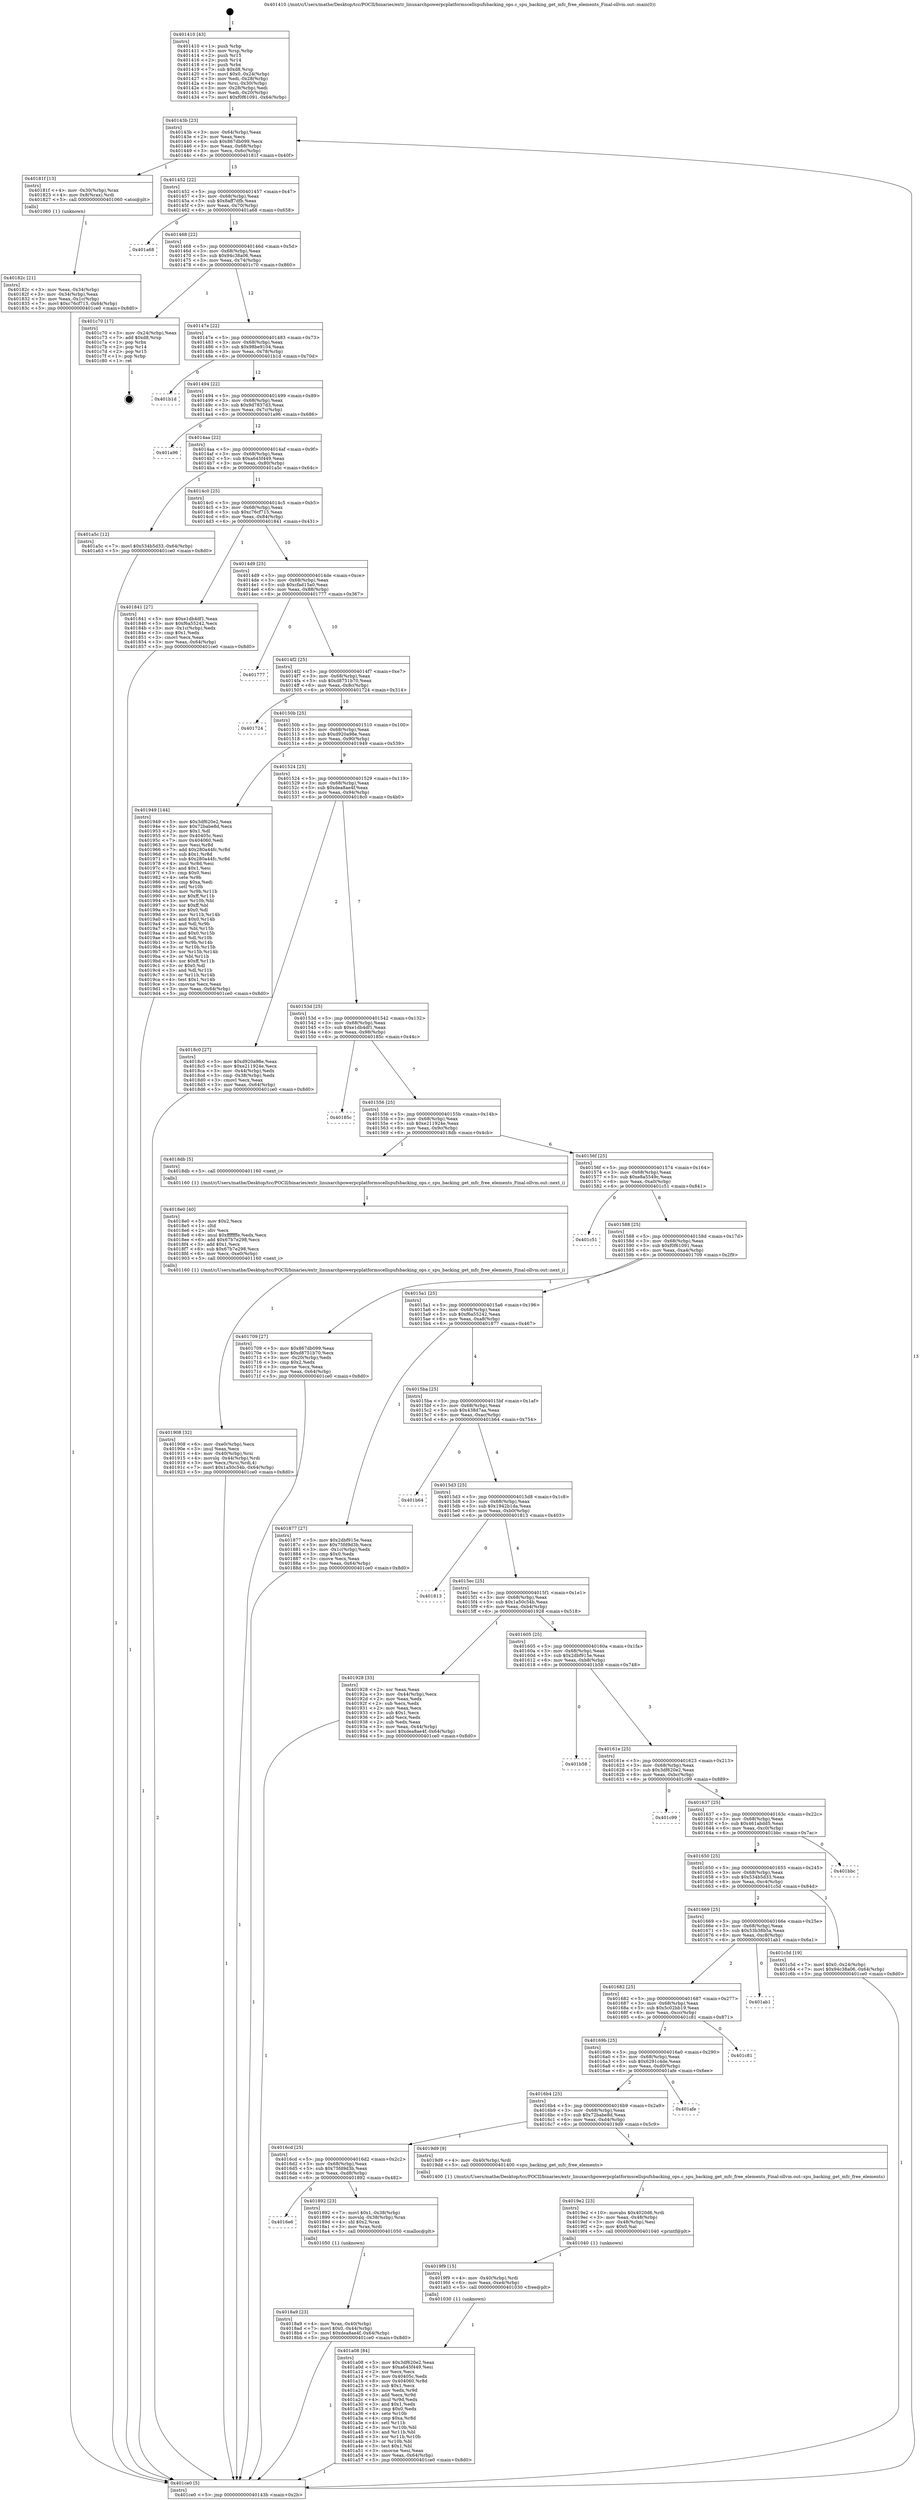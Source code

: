 digraph "0x401410" {
  label = "0x401410 (/mnt/c/Users/mathe/Desktop/tcc/POCII/binaries/extr_linuxarchpowerpcplatformscellspufsbacking_ops.c_spu_backing_get_mfc_free_elements_Final-ollvm.out::main(0))"
  labelloc = "t"
  node[shape=record]

  Entry [label="",width=0.3,height=0.3,shape=circle,fillcolor=black,style=filled]
  "0x40143b" [label="{
     0x40143b [23]\l
     | [instrs]\l
     &nbsp;&nbsp;0x40143b \<+3\>: mov -0x64(%rbp),%eax\l
     &nbsp;&nbsp;0x40143e \<+2\>: mov %eax,%ecx\l
     &nbsp;&nbsp;0x401440 \<+6\>: sub $0x867db099,%ecx\l
     &nbsp;&nbsp;0x401446 \<+3\>: mov %eax,-0x68(%rbp)\l
     &nbsp;&nbsp;0x401449 \<+3\>: mov %ecx,-0x6c(%rbp)\l
     &nbsp;&nbsp;0x40144c \<+6\>: je 000000000040181f \<main+0x40f\>\l
  }"]
  "0x40181f" [label="{
     0x40181f [13]\l
     | [instrs]\l
     &nbsp;&nbsp;0x40181f \<+4\>: mov -0x30(%rbp),%rax\l
     &nbsp;&nbsp;0x401823 \<+4\>: mov 0x8(%rax),%rdi\l
     &nbsp;&nbsp;0x401827 \<+5\>: call 0000000000401060 \<atoi@plt\>\l
     | [calls]\l
     &nbsp;&nbsp;0x401060 \{1\} (unknown)\l
  }"]
  "0x401452" [label="{
     0x401452 [22]\l
     | [instrs]\l
     &nbsp;&nbsp;0x401452 \<+5\>: jmp 0000000000401457 \<main+0x47\>\l
     &nbsp;&nbsp;0x401457 \<+3\>: mov -0x68(%rbp),%eax\l
     &nbsp;&nbsp;0x40145a \<+5\>: sub $0x8aff7dfb,%eax\l
     &nbsp;&nbsp;0x40145f \<+3\>: mov %eax,-0x70(%rbp)\l
     &nbsp;&nbsp;0x401462 \<+6\>: je 0000000000401a68 \<main+0x658\>\l
  }"]
  Exit [label="",width=0.3,height=0.3,shape=circle,fillcolor=black,style=filled,peripheries=2]
  "0x401a68" [label="{
     0x401a68\l
  }", style=dashed]
  "0x401468" [label="{
     0x401468 [22]\l
     | [instrs]\l
     &nbsp;&nbsp;0x401468 \<+5\>: jmp 000000000040146d \<main+0x5d\>\l
     &nbsp;&nbsp;0x40146d \<+3\>: mov -0x68(%rbp),%eax\l
     &nbsp;&nbsp;0x401470 \<+5\>: sub $0x94c38a06,%eax\l
     &nbsp;&nbsp;0x401475 \<+3\>: mov %eax,-0x74(%rbp)\l
     &nbsp;&nbsp;0x401478 \<+6\>: je 0000000000401c70 \<main+0x860\>\l
  }"]
  "0x401a08" [label="{
     0x401a08 [84]\l
     | [instrs]\l
     &nbsp;&nbsp;0x401a08 \<+5\>: mov $0x3df620e2,%eax\l
     &nbsp;&nbsp;0x401a0d \<+5\>: mov $0xa645f449,%esi\l
     &nbsp;&nbsp;0x401a12 \<+2\>: xor %ecx,%ecx\l
     &nbsp;&nbsp;0x401a14 \<+7\>: mov 0x40405c,%edx\l
     &nbsp;&nbsp;0x401a1b \<+8\>: mov 0x404060,%r8d\l
     &nbsp;&nbsp;0x401a23 \<+3\>: sub $0x1,%ecx\l
     &nbsp;&nbsp;0x401a26 \<+3\>: mov %edx,%r9d\l
     &nbsp;&nbsp;0x401a29 \<+3\>: add %ecx,%r9d\l
     &nbsp;&nbsp;0x401a2c \<+4\>: imul %r9d,%edx\l
     &nbsp;&nbsp;0x401a30 \<+3\>: and $0x1,%edx\l
     &nbsp;&nbsp;0x401a33 \<+3\>: cmp $0x0,%edx\l
     &nbsp;&nbsp;0x401a36 \<+4\>: sete %r10b\l
     &nbsp;&nbsp;0x401a3a \<+4\>: cmp $0xa,%r8d\l
     &nbsp;&nbsp;0x401a3e \<+4\>: setl %r11b\l
     &nbsp;&nbsp;0x401a42 \<+3\>: mov %r10b,%bl\l
     &nbsp;&nbsp;0x401a45 \<+3\>: and %r11b,%bl\l
     &nbsp;&nbsp;0x401a48 \<+3\>: xor %r11b,%r10b\l
     &nbsp;&nbsp;0x401a4b \<+3\>: or %r10b,%bl\l
     &nbsp;&nbsp;0x401a4e \<+3\>: test $0x1,%bl\l
     &nbsp;&nbsp;0x401a51 \<+3\>: cmovne %esi,%eax\l
     &nbsp;&nbsp;0x401a54 \<+3\>: mov %eax,-0x64(%rbp)\l
     &nbsp;&nbsp;0x401a57 \<+5\>: jmp 0000000000401ce0 \<main+0x8d0\>\l
  }"]
  "0x401c70" [label="{
     0x401c70 [17]\l
     | [instrs]\l
     &nbsp;&nbsp;0x401c70 \<+3\>: mov -0x24(%rbp),%eax\l
     &nbsp;&nbsp;0x401c73 \<+7\>: add $0xd8,%rsp\l
     &nbsp;&nbsp;0x401c7a \<+1\>: pop %rbx\l
     &nbsp;&nbsp;0x401c7b \<+2\>: pop %r14\l
     &nbsp;&nbsp;0x401c7d \<+2\>: pop %r15\l
     &nbsp;&nbsp;0x401c7f \<+1\>: pop %rbp\l
     &nbsp;&nbsp;0x401c80 \<+1\>: ret\l
  }"]
  "0x40147e" [label="{
     0x40147e [22]\l
     | [instrs]\l
     &nbsp;&nbsp;0x40147e \<+5\>: jmp 0000000000401483 \<main+0x73\>\l
     &nbsp;&nbsp;0x401483 \<+3\>: mov -0x68(%rbp),%eax\l
     &nbsp;&nbsp;0x401486 \<+5\>: sub $0x98be9104,%eax\l
     &nbsp;&nbsp;0x40148b \<+3\>: mov %eax,-0x78(%rbp)\l
     &nbsp;&nbsp;0x40148e \<+6\>: je 0000000000401b1d \<main+0x70d\>\l
  }"]
  "0x4019f9" [label="{
     0x4019f9 [15]\l
     | [instrs]\l
     &nbsp;&nbsp;0x4019f9 \<+4\>: mov -0x40(%rbp),%rdi\l
     &nbsp;&nbsp;0x4019fd \<+6\>: mov %eax,-0xe4(%rbp)\l
     &nbsp;&nbsp;0x401a03 \<+5\>: call 0000000000401030 \<free@plt\>\l
     | [calls]\l
     &nbsp;&nbsp;0x401030 \{1\} (unknown)\l
  }"]
  "0x401b1d" [label="{
     0x401b1d\l
  }", style=dashed]
  "0x401494" [label="{
     0x401494 [22]\l
     | [instrs]\l
     &nbsp;&nbsp;0x401494 \<+5\>: jmp 0000000000401499 \<main+0x89\>\l
     &nbsp;&nbsp;0x401499 \<+3\>: mov -0x68(%rbp),%eax\l
     &nbsp;&nbsp;0x40149c \<+5\>: sub $0x9d7837d3,%eax\l
     &nbsp;&nbsp;0x4014a1 \<+3\>: mov %eax,-0x7c(%rbp)\l
     &nbsp;&nbsp;0x4014a4 \<+6\>: je 0000000000401a96 \<main+0x686\>\l
  }"]
  "0x4019e2" [label="{
     0x4019e2 [23]\l
     | [instrs]\l
     &nbsp;&nbsp;0x4019e2 \<+10\>: movabs $0x4020d6,%rdi\l
     &nbsp;&nbsp;0x4019ec \<+3\>: mov %eax,-0x48(%rbp)\l
     &nbsp;&nbsp;0x4019ef \<+3\>: mov -0x48(%rbp),%esi\l
     &nbsp;&nbsp;0x4019f2 \<+2\>: mov $0x0,%al\l
     &nbsp;&nbsp;0x4019f4 \<+5\>: call 0000000000401040 \<printf@plt\>\l
     | [calls]\l
     &nbsp;&nbsp;0x401040 \{1\} (unknown)\l
  }"]
  "0x401a96" [label="{
     0x401a96\l
  }", style=dashed]
  "0x4014aa" [label="{
     0x4014aa [22]\l
     | [instrs]\l
     &nbsp;&nbsp;0x4014aa \<+5\>: jmp 00000000004014af \<main+0x9f\>\l
     &nbsp;&nbsp;0x4014af \<+3\>: mov -0x68(%rbp),%eax\l
     &nbsp;&nbsp;0x4014b2 \<+5\>: sub $0xa645f449,%eax\l
     &nbsp;&nbsp;0x4014b7 \<+3\>: mov %eax,-0x80(%rbp)\l
     &nbsp;&nbsp;0x4014ba \<+6\>: je 0000000000401a5c \<main+0x64c\>\l
  }"]
  "0x401908" [label="{
     0x401908 [32]\l
     | [instrs]\l
     &nbsp;&nbsp;0x401908 \<+6\>: mov -0xe0(%rbp),%ecx\l
     &nbsp;&nbsp;0x40190e \<+3\>: imul %eax,%ecx\l
     &nbsp;&nbsp;0x401911 \<+4\>: mov -0x40(%rbp),%rsi\l
     &nbsp;&nbsp;0x401915 \<+4\>: movslq -0x44(%rbp),%rdi\l
     &nbsp;&nbsp;0x401919 \<+3\>: mov %ecx,(%rsi,%rdi,4)\l
     &nbsp;&nbsp;0x40191c \<+7\>: movl $0x1a50c54b,-0x64(%rbp)\l
     &nbsp;&nbsp;0x401923 \<+5\>: jmp 0000000000401ce0 \<main+0x8d0\>\l
  }"]
  "0x401a5c" [label="{
     0x401a5c [12]\l
     | [instrs]\l
     &nbsp;&nbsp;0x401a5c \<+7\>: movl $0x534b5d33,-0x64(%rbp)\l
     &nbsp;&nbsp;0x401a63 \<+5\>: jmp 0000000000401ce0 \<main+0x8d0\>\l
  }"]
  "0x4014c0" [label="{
     0x4014c0 [25]\l
     | [instrs]\l
     &nbsp;&nbsp;0x4014c0 \<+5\>: jmp 00000000004014c5 \<main+0xb5\>\l
     &nbsp;&nbsp;0x4014c5 \<+3\>: mov -0x68(%rbp),%eax\l
     &nbsp;&nbsp;0x4014c8 \<+5\>: sub $0xc76cf715,%eax\l
     &nbsp;&nbsp;0x4014cd \<+6\>: mov %eax,-0x84(%rbp)\l
     &nbsp;&nbsp;0x4014d3 \<+6\>: je 0000000000401841 \<main+0x431\>\l
  }"]
  "0x4018e0" [label="{
     0x4018e0 [40]\l
     | [instrs]\l
     &nbsp;&nbsp;0x4018e0 \<+5\>: mov $0x2,%ecx\l
     &nbsp;&nbsp;0x4018e5 \<+1\>: cltd\l
     &nbsp;&nbsp;0x4018e6 \<+2\>: idiv %ecx\l
     &nbsp;&nbsp;0x4018e8 \<+6\>: imul $0xfffffffe,%edx,%ecx\l
     &nbsp;&nbsp;0x4018ee \<+6\>: add $0x67b7e298,%ecx\l
     &nbsp;&nbsp;0x4018f4 \<+3\>: add $0x1,%ecx\l
     &nbsp;&nbsp;0x4018f7 \<+6\>: sub $0x67b7e298,%ecx\l
     &nbsp;&nbsp;0x4018fd \<+6\>: mov %ecx,-0xe0(%rbp)\l
     &nbsp;&nbsp;0x401903 \<+5\>: call 0000000000401160 \<next_i\>\l
     | [calls]\l
     &nbsp;&nbsp;0x401160 \{1\} (/mnt/c/Users/mathe/Desktop/tcc/POCII/binaries/extr_linuxarchpowerpcplatformscellspufsbacking_ops.c_spu_backing_get_mfc_free_elements_Final-ollvm.out::next_i)\l
  }"]
  "0x401841" [label="{
     0x401841 [27]\l
     | [instrs]\l
     &nbsp;&nbsp;0x401841 \<+5\>: mov $0xe1db4df1,%eax\l
     &nbsp;&nbsp;0x401846 \<+5\>: mov $0xf6a55242,%ecx\l
     &nbsp;&nbsp;0x40184b \<+3\>: mov -0x1c(%rbp),%edx\l
     &nbsp;&nbsp;0x40184e \<+3\>: cmp $0x1,%edx\l
     &nbsp;&nbsp;0x401851 \<+3\>: cmovl %ecx,%eax\l
     &nbsp;&nbsp;0x401854 \<+3\>: mov %eax,-0x64(%rbp)\l
     &nbsp;&nbsp;0x401857 \<+5\>: jmp 0000000000401ce0 \<main+0x8d0\>\l
  }"]
  "0x4014d9" [label="{
     0x4014d9 [25]\l
     | [instrs]\l
     &nbsp;&nbsp;0x4014d9 \<+5\>: jmp 00000000004014de \<main+0xce\>\l
     &nbsp;&nbsp;0x4014de \<+3\>: mov -0x68(%rbp),%eax\l
     &nbsp;&nbsp;0x4014e1 \<+5\>: sub $0xcfad15a0,%eax\l
     &nbsp;&nbsp;0x4014e6 \<+6\>: mov %eax,-0x88(%rbp)\l
     &nbsp;&nbsp;0x4014ec \<+6\>: je 0000000000401777 \<main+0x367\>\l
  }"]
  "0x4018a9" [label="{
     0x4018a9 [23]\l
     | [instrs]\l
     &nbsp;&nbsp;0x4018a9 \<+4\>: mov %rax,-0x40(%rbp)\l
     &nbsp;&nbsp;0x4018ad \<+7\>: movl $0x0,-0x44(%rbp)\l
     &nbsp;&nbsp;0x4018b4 \<+7\>: movl $0xdea8ae4f,-0x64(%rbp)\l
     &nbsp;&nbsp;0x4018bb \<+5\>: jmp 0000000000401ce0 \<main+0x8d0\>\l
  }"]
  "0x401777" [label="{
     0x401777\l
  }", style=dashed]
  "0x4014f2" [label="{
     0x4014f2 [25]\l
     | [instrs]\l
     &nbsp;&nbsp;0x4014f2 \<+5\>: jmp 00000000004014f7 \<main+0xe7\>\l
     &nbsp;&nbsp;0x4014f7 \<+3\>: mov -0x68(%rbp),%eax\l
     &nbsp;&nbsp;0x4014fa \<+5\>: sub $0xd8751b70,%eax\l
     &nbsp;&nbsp;0x4014ff \<+6\>: mov %eax,-0x8c(%rbp)\l
     &nbsp;&nbsp;0x401505 \<+6\>: je 0000000000401724 \<main+0x314\>\l
  }"]
  "0x4016e6" [label="{
     0x4016e6\l
  }", style=dashed]
  "0x401724" [label="{
     0x401724\l
  }", style=dashed]
  "0x40150b" [label="{
     0x40150b [25]\l
     | [instrs]\l
     &nbsp;&nbsp;0x40150b \<+5\>: jmp 0000000000401510 \<main+0x100\>\l
     &nbsp;&nbsp;0x401510 \<+3\>: mov -0x68(%rbp),%eax\l
     &nbsp;&nbsp;0x401513 \<+5\>: sub $0xd920a98e,%eax\l
     &nbsp;&nbsp;0x401518 \<+6\>: mov %eax,-0x90(%rbp)\l
     &nbsp;&nbsp;0x40151e \<+6\>: je 0000000000401949 \<main+0x539\>\l
  }"]
  "0x401892" [label="{
     0x401892 [23]\l
     | [instrs]\l
     &nbsp;&nbsp;0x401892 \<+7\>: movl $0x1,-0x38(%rbp)\l
     &nbsp;&nbsp;0x401899 \<+4\>: movslq -0x38(%rbp),%rax\l
     &nbsp;&nbsp;0x40189d \<+4\>: shl $0x2,%rax\l
     &nbsp;&nbsp;0x4018a1 \<+3\>: mov %rax,%rdi\l
     &nbsp;&nbsp;0x4018a4 \<+5\>: call 0000000000401050 \<malloc@plt\>\l
     | [calls]\l
     &nbsp;&nbsp;0x401050 \{1\} (unknown)\l
  }"]
  "0x401949" [label="{
     0x401949 [144]\l
     | [instrs]\l
     &nbsp;&nbsp;0x401949 \<+5\>: mov $0x3df620e2,%eax\l
     &nbsp;&nbsp;0x40194e \<+5\>: mov $0x72babe8d,%ecx\l
     &nbsp;&nbsp;0x401953 \<+2\>: mov $0x1,%dl\l
     &nbsp;&nbsp;0x401955 \<+7\>: mov 0x40405c,%esi\l
     &nbsp;&nbsp;0x40195c \<+7\>: mov 0x404060,%edi\l
     &nbsp;&nbsp;0x401963 \<+3\>: mov %esi,%r8d\l
     &nbsp;&nbsp;0x401966 \<+7\>: add $0x280a44fc,%r8d\l
     &nbsp;&nbsp;0x40196d \<+4\>: sub $0x1,%r8d\l
     &nbsp;&nbsp;0x401971 \<+7\>: sub $0x280a44fc,%r8d\l
     &nbsp;&nbsp;0x401978 \<+4\>: imul %r8d,%esi\l
     &nbsp;&nbsp;0x40197c \<+3\>: and $0x1,%esi\l
     &nbsp;&nbsp;0x40197f \<+3\>: cmp $0x0,%esi\l
     &nbsp;&nbsp;0x401982 \<+4\>: sete %r9b\l
     &nbsp;&nbsp;0x401986 \<+3\>: cmp $0xa,%edi\l
     &nbsp;&nbsp;0x401989 \<+4\>: setl %r10b\l
     &nbsp;&nbsp;0x40198d \<+3\>: mov %r9b,%r11b\l
     &nbsp;&nbsp;0x401990 \<+4\>: xor $0xff,%r11b\l
     &nbsp;&nbsp;0x401994 \<+3\>: mov %r10b,%bl\l
     &nbsp;&nbsp;0x401997 \<+3\>: xor $0xff,%bl\l
     &nbsp;&nbsp;0x40199a \<+3\>: xor $0x0,%dl\l
     &nbsp;&nbsp;0x40199d \<+3\>: mov %r11b,%r14b\l
     &nbsp;&nbsp;0x4019a0 \<+4\>: and $0x0,%r14b\l
     &nbsp;&nbsp;0x4019a4 \<+3\>: and %dl,%r9b\l
     &nbsp;&nbsp;0x4019a7 \<+3\>: mov %bl,%r15b\l
     &nbsp;&nbsp;0x4019aa \<+4\>: and $0x0,%r15b\l
     &nbsp;&nbsp;0x4019ae \<+3\>: and %dl,%r10b\l
     &nbsp;&nbsp;0x4019b1 \<+3\>: or %r9b,%r14b\l
     &nbsp;&nbsp;0x4019b4 \<+3\>: or %r10b,%r15b\l
     &nbsp;&nbsp;0x4019b7 \<+3\>: xor %r15b,%r14b\l
     &nbsp;&nbsp;0x4019ba \<+3\>: or %bl,%r11b\l
     &nbsp;&nbsp;0x4019bd \<+4\>: xor $0xff,%r11b\l
     &nbsp;&nbsp;0x4019c1 \<+3\>: or $0x0,%dl\l
     &nbsp;&nbsp;0x4019c4 \<+3\>: and %dl,%r11b\l
     &nbsp;&nbsp;0x4019c7 \<+3\>: or %r11b,%r14b\l
     &nbsp;&nbsp;0x4019ca \<+4\>: test $0x1,%r14b\l
     &nbsp;&nbsp;0x4019ce \<+3\>: cmovne %ecx,%eax\l
     &nbsp;&nbsp;0x4019d1 \<+3\>: mov %eax,-0x64(%rbp)\l
     &nbsp;&nbsp;0x4019d4 \<+5\>: jmp 0000000000401ce0 \<main+0x8d0\>\l
  }"]
  "0x401524" [label="{
     0x401524 [25]\l
     | [instrs]\l
     &nbsp;&nbsp;0x401524 \<+5\>: jmp 0000000000401529 \<main+0x119\>\l
     &nbsp;&nbsp;0x401529 \<+3\>: mov -0x68(%rbp),%eax\l
     &nbsp;&nbsp;0x40152c \<+5\>: sub $0xdea8ae4f,%eax\l
     &nbsp;&nbsp;0x401531 \<+6\>: mov %eax,-0x94(%rbp)\l
     &nbsp;&nbsp;0x401537 \<+6\>: je 00000000004018c0 \<main+0x4b0\>\l
  }"]
  "0x4016cd" [label="{
     0x4016cd [25]\l
     | [instrs]\l
     &nbsp;&nbsp;0x4016cd \<+5\>: jmp 00000000004016d2 \<main+0x2c2\>\l
     &nbsp;&nbsp;0x4016d2 \<+3\>: mov -0x68(%rbp),%eax\l
     &nbsp;&nbsp;0x4016d5 \<+5\>: sub $0x75fd9d3b,%eax\l
     &nbsp;&nbsp;0x4016da \<+6\>: mov %eax,-0xd8(%rbp)\l
     &nbsp;&nbsp;0x4016e0 \<+6\>: je 0000000000401892 \<main+0x482\>\l
  }"]
  "0x4018c0" [label="{
     0x4018c0 [27]\l
     | [instrs]\l
     &nbsp;&nbsp;0x4018c0 \<+5\>: mov $0xd920a98e,%eax\l
     &nbsp;&nbsp;0x4018c5 \<+5\>: mov $0xe211924e,%ecx\l
     &nbsp;&nbsp;0x4018ca \<+3\>: mov -0x44(%rbp),%edx\l
     &nbsp;&nbsp;0x4018cd \<+3\>: cmp -0x38(%rbp),%edx\l
     &nbsp;&nbsp;0x4018d0 \<+3\>: cmovl %ecx,%eax\l
     &nbsp;&nbsp;0x4018d3 \<+3\>: mov %eax,-0x64(%rbp)\l
     &nbsp;&nbsp;0x4018d6 \<+5\>: jmp 0000000000401ce0 \<main+0x8d0\>\l
  }"]
  "0x40153d" [label="{
     0x40153d [25]\l
     | [instrs]\l
     &nbsp;&nbsp;0x40153d \<+5\>: jmp 0000000000401542 \<main+0x132\>\l
     &nbsp;&nbsp;0x401542 \<+3\>: mov -0x68(%rbp),%eax\l
     &nbsp;&nbsp;0x401545 \<+5\>: sub $0xe1db4df1,%eax\l
     &nbsp;&nbsp;0x40154a \<+6\>: mov %eax,-0x98(%rbp)\l
     &nbsp;&nbsp;0x401550 \<+6\>: je 000000000040185c \<main+0x44c\>\l
  }"]
  "0x4019d9" [label="{
     0x4019d9 [9]\l
     | [instrs]\l
     &nbsp;&nbsp;0x4019d9 \<+4\>: mov -0x40(%rbp),%rdi\l
     &nbsp;&nbsp;0x4019dd \<+5\>: call 0000000000401400 \<spu_backing_get_mfc_free_elements\>\l
     | [calls]\l
     &nbsp;&nbsp;0x401400 \{1\} (/mnt/c/Users/mathe/Desktop/tcc/POCII/binaries/extr_linuxarchpowerpcplatformscellspufsbacking_ops.c_spu_backing_get_mfc_free_elements_Final-ollvm.out::spu_backing_get_mfc_free_elements)\l
  }"]
  "0x40185c" [label="{
     0x40185c\l
  }", style=dashed]
  "0x401556" [label="{
     0x401556 [25]\l
     | [instrs]\l
     &nbsp;&nbsp;0x401556 \<+5\>: jmp 000000000040155b \<main+0x14b\>\l
     &nbsp;&nbsp;0x40155b \<+3\>: mov -0x68(%rbp),%eax\l
     &nbsp;&nbsp;0x40155e \<+5\>: sub $0xe211924e,%eax\l
     &nbsp;&nbsp;0x401563 \<+6\>: mov %eax,-0x9c(%rbp)\l
     &nbsp;&nbsp;0x401569 \<+6\>: je 00000000004018db \<main+0x4cb\>\l
  }"]
  "0x4016b4" [label="{
     0x4016b4 [25]\l
     | [instrs]\l
     &nbsp;&nbsp;0x4016b4 \<+5\>: jmp 00000000004016b9 \<main+0x2a9\>\l
     &nbsp;&nbsp;0x4016b9 \<+3\>: mov -0x68(%rbp),%eax\l
     &nbsp;&nbsp;0x4016bc \<+5\>: sub $0x72babe8d,%eax\l
     &nbsp;&nbsp;0x4016c1 \<+6\>: mov %eax,-0xd4(%rbp)\l
     &nbsp;&nbsp;0x4016c7 \<+6\>: je 00000000004019d9 \<main+0x5c9\>\l
  }"]
  "0x4018db" [label="{
     0x4018db [5]\l
     | [instrs]\l
     &nbsp;&nbsp;0x4018db \<+5\>: call 0000000000401160 \<next_i\>\l
     | [calls]\l
     &nbsp;&nbsp;0x401160 \{1\} (/mnt/c/Users/mathe/Desktop/tcc/POCII/binaries/extr_linuxarchpowerpcplatformscellspufsbacking_ops.c_spu_backing_get_mfc_free_elements_Final-ollvm.out::next_i)\l
  }"]
  "0x40156f" [label="{
     0x40156f [25]\l
     | [instrs]\l
     &nbsp;&nbsp;0x40156f \<+5\>: jmp 0000000000401574 \<main+0x164\>\l
     &nbsp;&nbsp;0x401574 \<+3\>: mov -0x68(%rbp),%eax\l
     &nbsp;&nbsp;0x401577 \<+5\>: sub $0xe8a5549c,%eax\l
     &nbsp;&nbsp;0x40157c \<+6\>: mov %eax,-0xa0(%rbp)\l
     &nbsp;&nbsp;0x401582 \<+6\>: je 0000000000401c51 \<main+0x841\>\l
  }"]
  "0x401afe" [label="{
     0x401afe\l
  }", style=dashed]
  "0x401c51" [label="{
     0x401c51\l
  }", style=dashed]
  "0x401588" [label="{
     0x401588 [25]\l
     | [instrs]\l
     &nbsp;&nbsp;0x401588 \<+5\>: jmp 000000000040158d \<main+0x17d\>\l
     &nbsp;&nbsp;0x40158d \<+3\>: mov -0x68(%rbp),%eax\l
     &nbsp;&nbsp;0x401590 \<+5\>: sub $0xf0f61091,%eax\l
     &nbsp;&nbsp;0x401595 \<+6\>: mov %eax,-0xa4(%rbp)\l
     &nbsp;&nbsp;0x40159b \<+6\>: je 0000000000401709 \<main+0x2f9\>\l
  }"]
  "0x40169b" [label="{
     0x40169b [25]\l
     | [instrs]\l
     &nbsp;&nbsp;0x40169b \<+5\>: jmp 00000000004016a0 \<main+0x290\>\l
     &nbsp;&nbsp;0x4016a0 \<+3\>: mov -0x68(%rbp),%eax\l
     &nbsp;&nbsp;0x4016a3 \<+5\>: sub $0x6291c4de,%eax\l
     &nbsp;&nbsp;0x4016a8 \<+6\>: mov %eax,-0xd0(%rbp)\l
     &nbsp;&nbsp;0x4016ae \<+6\>: je 0000000000401afe \<main+0x6ee\>\l
  }"]
  "0x401709" [label="{
     0x401709 [27]\l
     | [instrs]\l
     &nbsp;&nbsp;0x401709 \<+5\>: mov $0x867db099,%eax\l
     &nbsp;&nbsp;0x40170e \<+5\>: mov $0xd8751b70,%ecx\l
     &nbsp;&nbsp;0x401713 \<+3\>: mov -0x20(%rbp),%edx\l
     &nbsp;&nbsp;0x401716 \<+3\>: cmp $0x2,%edx\l
     &nbsp;&nbsp;0x401719 \<+3\>: cmovne %ecx,%eax\l
     &nbsp;&nbsp;0x40171c \<+3\>: mov %eax,-0x64(%rbp)\l
     &nbsp;&nbsp;0x40171f \<+5\>: jmp 0000000000401ce0 \<main+0x8d0\>\l
  }"]
  "0x4015a1" [label="{
     0x4015a1 [25]\l
     | [instrs]\l
     &nbsp;&nbsp;0x4015a1 \<+5\>: jmp 00000000004015a6 \<main+0x196\>\l
     &nbsp;&nbsp;0x4015a6 \<+3\>: mov -0x68(%rbp),%eax\l
     &nbsp;&nbsp;0x4015a9 \<+5\>: sub $0xf6a55242,%eax\l
     &nbsp;&nbsp;0x4015ae \<+6\>: mov %eax,-0xa8(%rbp)\l
     &nbsp;&nbsp;0x4015b4 \<+6\>: je 0000000000401877 \<main+0x467\>\l
  }"]
  "0x401ce0" [label="{
     0x401ce0 [5]\l
     | [instrs]\l
     &nbsp;&nbsp;0x401ce0 \<+5\>: jmp 000000000040143b \<main+0x2b\>\l
  }"]
  "0x401410" [label="{
     0x401410 [43]\l
     | [instrs]\l
     &nbsp;&nbsp;0x401410 \<+1\>: push %rbp\l
     &nbsp;&nbsp;0x401411 \<+3\>: mov %rsp,%rbp\l
     &nbsp;&nbsp;0x401414 \<+2\>: push %r15\l
     &nbsp;&nbsp;0x401416 \<+2\>: push %r14\l
     &nbsp;&nbsp;0x401418 \<+1\>: push %rbx\l
     &nbsp;&nbsp;0x401419 \<+7\>: sub $0xd8,%rsp\l
     &nbsp;&nbsp;0x401420 \<+7\>: movl $0x0,-0x24(%rbp)\l
     &nbsp;&nbsp;0x401427 \<+3\>: mov %edi,-0x28(%rbp)\l
     &nbsp;&nbsp;0x40142a \<+4\>: mov %rsi,-0x30(%rbp)\l
     &nbsp;&nbsp;0x40142e \<+3\>: mov -0x28(%rbp),%edi\l
     &nbsp;&nbsp;0x401431 \<+3\>: mov %edi,-0x20(%rbp)\l
     &nbsp;&nbsp;0x401434 \<+7\>: movl $0xf0f61091,-0x64(%rbp)\l
  }"]
  "0x40182c" [label="{
     0x40182c [21]\l
     | [instrs]\l
     &nbsp;&nbsp;0x40182c \<+3\>: mov %eax,-0x34(%rbp)\l
     &nbsp;&nbsp;0x40182f \<+3\>: mov -0x34(%rbp),%eax\l
     &nbsp;&nbsp;0x401832 \<+3\>: mov %eax,-0x1c(%rbp)\l
     &nbsp;&nbsp;0x401835 \<+7\>: movl $0xc76cf715,-0x64(%rbp)\l
     &nbsp;&nbsp;0x40183c \<+5\>: jmp 0000000000401ce0 \<main+0x8d0\>\l
  }"]
  "0x401c81" [label="{
     0x401c81\l
  }", style=dashed]
  "0x401877" [label="{
     0x401877 [27]\l
     | [instrs]\l
     &nbsp;&nbsp;0x401877 \<+5\>: mov $0x2dbf915e,%eax\l
     &nbsp;&nbsp;0x40187c \<+5\>: mov $0x75fd9d3b,%ecx\l
     &nbsp;&nbsp;0x401881 \<+3\>: mov -0x1c(%rbp),%edx\l
     &nbsp;&nbsp;0x401884 \<+3\>: cmp $0x0,%edx\l
     &nbsp;&nbsp;0x401887 \<+3\>: cmove %ecx,%eax\l
     &nbsp;&nbsp;0x40188a \<+3\>: mov %eax,-0x64(%rbp)\l
     &nbsp;&nbsp;0x40188d \<+5\>: jmp 0000000000401ce0 \<main+0x8d0\>\l
  }"]
  "0x4015ba" [label="{
     0x4015ba [25]\l
     | [instrs]\l
     &nbsp;&nbsp;0x4015ba \<+5\>: jmp 00000000004015bf \<main+0x1af\>\l
     &nbsp;&nbsp;0x4015bf \<+3\>: mov -0x68(%rbp),%eax\l
     &nbsp;&nbsp;0x4015c2 \<+5\>: sub $0x438d7aa,%eax\l
     &nbsp;&nbsp;0x4015c7 \<+6\>: mov %eax,-0xac(%rbp)\l
     &nbsp;&nbsp;0x4015cd \<+6\>: je 0000000000401b64 \<main+0x754\>\l
  }"]
  "0x401682" [label="{
     0x401682 [25]\l
     | [instrs]\l
     &nbsp;&nbsp;0x401682 \<+5\>: jmp 0000000000401687 \<main+0x277\>\l
     &nbsp;&nbsp;0x401687 \<+3\>: mov -0x68(%rbp),%eax\l
     &nbsp;&nbsp;0x40168a \<+5\>: sub $0x5c02bb19,%eax\l
     &nbsp;&nbsp;0x40168f \<+6\>: mov %eax,-0xcc(%rbp)\l
     &nbsp;&nbsp;0x401695 \<+6\>: je 0000000000401c81 \<main+0x871\>\l
  }"]
  "0x401b64" [label="{
     0x401b64\l
  }", style=dashed]
  "0x4015d3" [label="{
     0x4015d3 [25]\l
     | [instrs]\l
     &nbsp;&nbsp;0x4015d3 \<+5\>: jmp 00000000004015d8 \<main+0x1c8\>\l
     &nbsp;&nbsp;0x4015d8 \<+3\>: mov -0x68(%rbp),%eax\l
     &nbsp;&nbsp;0x4015db \<+5\>: sub $0x1942b1da,%eax\l
     &nbsp;&nbsp;0x4015e0 \<+6\>: mov %eax,-0xb0(%rbp)\l
     &nbsp;&nbsp;0x4015e6 \<+6\>: je 0000000000401813 \<main+0x403\>\l
  }"]
  "0x401ab1" [label="{
     0x401ab1\l
  }", style=dashed]
  "0x401813" [label="{
     0x401813\l
  }", style=dashed]
  "0x4015ec" [label="{
     0x4015ec [25]\l
     | [instrs]\l
     &nbsp;&nbsp;0x4015ec \<+5\>: jmp 00000000004015f1 \<main+0x1e1\>\l
     &nbsp;&nbsp;0x4015f1 \<+3\>: mov -0x68(%rbp),%eax\l
     &nbsp;&nbsp;0x4015f4 \<+5\>: sub $0x1a50c54b,%eax\l
     &nbsp;&nbsp;0x4015f9 \<+6\>: mov %eax,-0xb4(%rbp)\l
     &nbsp;&nbsp;0x4015ff \<+6\>: je 0000000000401928 \<main+0x518\>\l
  }"]
  "0x401669" [label="{
     0x401669 [25]\l
     | [instrs]\l
     &nbsp;&nbsp;0x401669 \<+5\>: jmp 000000000040166e \<main+0x25e\>\l
     &nbsp;&nbsp;0x40166e \<+3\>: mov -0x68(%rbp),%eax\l
     &nbsp;&nbsp;0x401671 \<+5\>: sub $0x53b38b5a,%eax\l
     &nbsp;&nbsp;0x401676 \<+6\>: mov %eax,-0xc8(%rbp)\l
     &nbsp;&nbsp;0x40167c \<+6\>: je 0000000000401ab1 \<main+0x6a1\>\l
  }"]
  "0x401928" [label="{
     0x401928 [33]\l
     | [instrs]\l
     &nbsp;&nbsp;0x401928 \<+2\>: xor %eax,%eax\l
     &nbsp;&nbsp;0x40192a \<+3\>: mov -0x44(%rbp),%ecx\l
     &nbsp;&nbsp;0x40192d \<+2\>: mov %eax,%edx\l
     &nbsp;&nbsp;0x40192f \<+2\>: sub %ecx,%edx\l
     &nbsp;&nbsp;0x401931 \<+2\>: mov %eax,%ecx\l
     &nbsp;&nbsp;0x401933 \<+3\>: sub $0x1,%ecx\l
     &nbsp;&nbsp;0x401936 \<+2\>: add %ecx,%edx\l
     &nbsp;&nbsp;0x401938 \<+2\>: sub %edx,%eax\l
     &nbsp;&nbsp;0x40193a \<+3\>: mov %eax,-0x44(%rbp)\l
     &nbsp;&nbsp;0x40193d \<+7\>: movl $0xdea8ae4f,-0x64(%rbp)\l
     &nbsp;&nbsp;0x401944 \<+5\>: jmp 0000000000401ce0 \<main+0x8d0\>\l
  }"]
  "0x401605" [label="{
     0x401605 [25]\l
     | [instrs]\l
     &nbsp;&nbsp;0x401605 \<+5\>: jmp 000000000040160a \<main+0x1fa\>\l
     &nbsp;&nbsp;0x40160a \<+3\>: mov -0x68(%rbp),%eax\l
     &nbsp;&nbsp;0x40160d \<+5\>: sub $0x2dbf915e,%eax\l
     &nbsp;&nbsp;0x401612 \<+6\>: mov %eax,-0xb8(%rbp)\l
     &nbsp;&nbsp;0x401618 \<+6\>: je 0000000000401b58 \<main+0x748\>\l
  }"]
  "0x401c5d" [label="{
     0x401c5d [19]\l
     | [instrs]\l
     &nbsp;&nbsp;0x401c5d \<+7\>: movl $0x0,-0x24(%rbp)\l
     &nbsp;&nbsp;0x401c64 \<+7\>: movl $0x94c38a06,-0x64(%rbp)\l
     &nbsp;&nbsp;0x401c6b \<+5\>: jmp 0000000000401ce0 \<main+0x8d0\>\l
  }"]
  "0x401b58" [label="{
     0x401b58\l
  }", style=dashed]
  "0x40161e" [label="{
     0x40161e [25]\l
     | [instrs]\l
     &nbsp;&nbsp;0x40161e \<+5\>: jmp 0000000000401623 \<main+0x213\>\l
     &nbsp;&nbsp;0x401623 \<+3\>: mov -0x68(%rbp),%eax\l
     &nbsp;&nbsp;0x401626 \<+5\>: sub $0x3df620e2,%eax\l
     &nbsp;&nbsp;0x40162b \<+6\>: mov %eax,-0xbc(%rbp)\l
     &nbsp;&nbsp;0x401631 \<+6\>: je 0000000000401c99 \<main+0x889\>\l
  }"]
  "0x401650" [label="{
     0x401650 [25]\l
     | [instrs]\l
     &nbsp;&nbsp;0x401650 \<+5\>: jmp 0000000000401655 \<main+0x245\>\l
     &nbsp;&nbsp;0x401655 \<+3\>: mov -0x68(%rbp),%eax\l
     &nbsp;&nbsp;0x401658 \<+5\>: sub $0x534b5d33,%eax\l
     &nbsp;&nbsp;0x40165d \<+6\>: mov %eax,-0xc4(%rbp)\l
     &nbsp;&nbsp;0x401663 \<+6\>: je 0000000000401c5d \<main+0x84d\>\l
  }"]
  "0x401c99" [label="{
     0x401c99\l
  }", style=dashed]
  "0x401637" [label="{
     0x401637 [25]\l
     | [instrs]\l
     &nbsp;&nbsp;0x401637 \<+5\>: jmp 000000000040163c \<main+0x22c\>\l
     &nbsp;&nbsp;0x40163c \<+3\>: mov -0x68(%rbp),%eax\l
     &nbsp;&nbsp;0x40163f \<+5\>: sub $0x461abdd5,%eax\l
     &nbsp;&nbsp;0x401644 \<+6\>: mov %eax,-0xc0(%rbp)\l
     &nbsp;&nbsp;0x40164a \<+6\>: je 0000000000401bbc \<main+0x7ac\>\l
  }"]
  "0x401bbc" [label="{
     0x401bbc\l
  }", style=dashed]
  Entry -> "0x401410" [label=" 1"]
  "0x40143b" -> "0x40181f" [label=" 1"]
  "0x40143b" -> "0x401452" [label=" 13"]
  "0x401c70" -> Exit [label=" 1"]
  "0x401452" -> "0x401a68" [label=" 0"]
  "0x401452" -> "0x401468" [label=" 13"]
  "0x401c5d" -> "0x401ce0" [label=" 1"]
  "0x401468" -> "0x401c70" [label=" 1"]
  "0x401468" -> "0x40147e" [label=" 12"]
  "0x401a5c" -> "0x401ce0" [label=" 1"]
  "0x40147e" -> "0x401b1d" [label=" 0"]
  "0x40147e" -> "0x401494" [label=" 12"]
  "0x401a08" -> "0x401ce0" [label=" 1"]
  "0x401494" -> "0x401a96" [label=" 0"]
  "0x401494" -> "0x4014aa" [label=" 12"]
  "0x4019f9" -> "0x401a08" [label=" 1"]
  "0x4014aa" -> "0x401a5c" [label=" 1"]
  "0x4014aa" -> "0x4014c0" [label=" 11"]
  "0x4019e2" -> "0x4019f9" [label=" 1"]
  "0x4014c0" -> "0x401841" [label=" 1"]
  "0x4014c0" -> "0x4014d9" [label=" 10"]
  "0x4019d9" -> "0x4019e2" [label=" 1"]
  "0x4014d9" -> "0x401777" [label=" 0"]
  "0x4014d9" -> "0x4014f2" [label=" 10"]
  "0x401949" -> "0x401ce0" [label=" 1"]
  "0x4014f2" -> "0x401724" [label=" 0"]
  "0x4014f2" -> "0x40150b" [label=" 10"]
  "0x401928" -> "0x401ce0" [label=" 1"]
  "0x40150b" -> "0x401949" [label=" 1"]
  "0x40150b" -> "0x401524" [label=" 9"]
  "0x401908" -> "0x401ce0" [label=" 1"]
  "0x401524" -> "0x4018c0" [label=" 2"]
  "0x401524" -> "0x40153d" [label=" 7"]
  "0x4018db" -> "0x4018e0" [label=" 1"]
  "0x40153d" -> "0x40185c" [label=" 0"]
  "0x40153d" -> "0x401556" [label=" 7"]
  "0x4018c0" -> "0x401ce0" [label=" 2"]
  "0x401556" -> "0x4018db" [label=" 1"]
  "0x401556" -> "0x40156f" [label=" 6"]
  "0x401892" -> "0x4018a9" [label=" 1"]
  "0x40156f" -> "0x401c51" [label=" 0"]
  "0x40156f" -> "0x401588" [label=" 6"]
  "0x4016cd" -> "0x4016e6" [label=" 0"]
  "0x401588" -> "0x401709" [label=" 1"]
  "0x401588" -> "0x4015a1" [label=" 5"]
  "0x401709" -> "0x401ce0" [label=" 1"]
  "0x401410" -> "0x40143b" [label=" 1"]
  "0x401ce0" -> "0x40143b" [label=" 13"]
  "0x40181f" -> "0x40182c" [label=" 1"]
  "0x40182c" -> "0x401ce0" [label=" 1"]
  "0x401841" -> "0x401ce0" [label=" 1"]
  "0x4018e0" -> "0x401908" [label=" 1"]
  "0x4015a1" -> "0x401877" [label=" 1"]
  "0x4015a1" -> "0x4015ba" [label=" 4"]
  "0x401877" -> "0x401ce0" [label=" 1"]
  "0x4016b4" -> "0x4016cd" [label=" 1"]
  "0x4015ba" -> "0x401b64" [label=" 0"]
  "0x4015ba" -> "0x4015d3" [label=" 4"]
  "0x4018a9" -> "0x401ce0" [label=" 1"]
  "0x4015d3" -> "0x401813" [label=" 0"]
  "0x4015d3" -> "0x4015ec" [label=" 4"]
  "0x40169b" -> "0x4016b4" [label=" 2"]
  "0x4015ec" -> "0x401928" [label=" 1"]
  "0x4015ec" -> "0x401605" [label=" 3"]
  "0x4016cd" -> "0x401892" [label=" 1"]
  "0x401605" -> "0x401b58" [label=" 0"]
  "0x401605" -> "0x40161e" [label=" 3"]
  "0x401682" -> "0x40169b" [label=" 2"]
  "0x40161e" -> "0x401c99" [label=" 0"]
  "0x40161e" -> "0x401637" [label=" 3"]
  "0x4016b4" -> "0x4019d9" [label=" 1"]
  "0x401637" -> "0x401bbc" [label=" 0"]
  "0x401637" -> "0x401650" [label=" 3"]
  "0x401682" -> "0x401c81" [label=" 0"]
  "0x401650" -> "0x401c5d" [label=" 1"]
  "0x401650" -> "0x401669" [label=" 2"]
  "0x40169b" -> "0x401afe" [label=" 0"]
  "0x401669" -> "0x401ab1" [label=" 0"]
  "0x401669" -> "0x401682" [label=" 2"]
}
